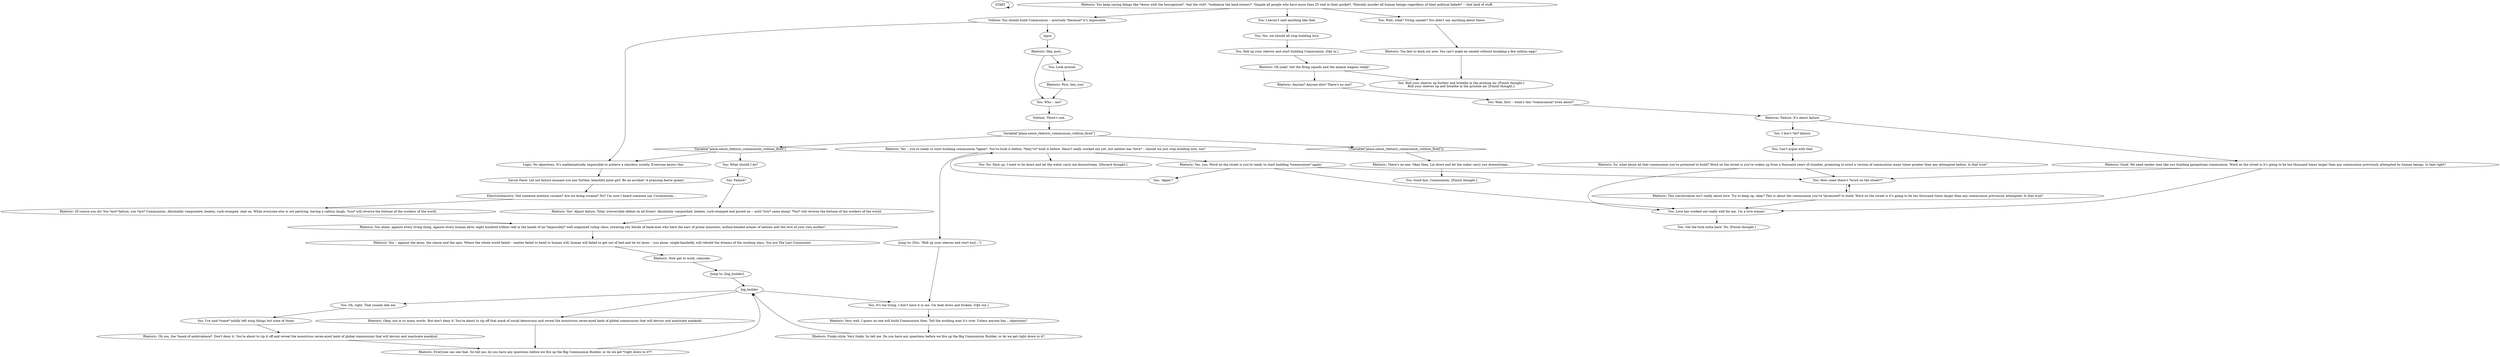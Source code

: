 # THOUGHT / WORLD REPUBLIC
# Rhetoric talks about Communism --The World Republic.
# ==================================================
digraph G {
	  0 [label="START"];
	  1 [label="input"];
	  2 [label="Jump to: [You: \"Roll up your sleeves and start buil...\"]"];
	  3 [label="You: Can't argue with that."];
	  4 [label="Rhetoric: Of course you do! You *are* failure, you *are* Communism. Absolutely vanquished, beaten, curb-stomped, shat on. While everyone else is out partying, having a callous laugh, *you* will reverse the fortune of the workers of the world."];
	  5 [label="Rhetoric: Anyone? Anyone else? There's no one?"];
	  6 [label="You: Wait, what? Firing squads? You didn't say anything about those."];
	  7 [label="You: Oh, right. That sounds like me."];
	  8 [label="You: Wait, first -- what's this *communism* even about?"];
	  9 [label="Volition: There's one."];
	  10 [label="Rhetoric: Yes, you. Word on the street is you're ready to start building *communism* again!"];
	  11 [label="You: Love has worked out really well for me. I'm a love winner."];
	  12 [label="You: Get the fuck outta here! No. [Finish thought.]"];
	  13 [label="Rhetoric: Good. We need tender men like you building gargantuan communism. Word on the street is it's going to be ten thousand times larger than any communism previously attempted by human beings. Is that right?"];
	  14 [label="You: Failure?"];
	  15 [label="Volition: You should build Communism -- precisely *because* it's impossible."];
	  16 [label="You: I've said *some* mildly left wing things but none of those."];
	  17 [label="Rhetoric: Funky-style. Very funky. So tell me. Do you have any questions before we fire up the Big Communism Builder, or do we get right down to it?"];
	  18 [label="Logic: No objections. It's mathematically impossible to achieve a classless society. Everyone knows this."];
	  19 [label="You: No. Shut up. I want to lie down and let the water carry me downstream. [Discard thought.]"];
	  20 [label="You: Yes, we should all stop building love."];
	  21 [label="Rhetoric: Okay, not in so many words. But don't deny it. You're about to rip off that mask of social democracy and reveal the monstrous seven-eyed lamb of global communism that will devour and masticate mankind."];
	  22 [label="You: It's too tiring. I don't have it in me. I'm beat down and broken. (Opt out.)"];
	  23 [label="You: Roll up your sleeves and start building Communism. (Opt in.)"];
	  24 [label="Rhetoric: This conversation isn't really about love. Try to keep up, okay? This is about the communism you've *promised* to build. Word on the street is it's going to be ten thousand times larger than any communism previously attempted. Is that true?"];
	  25 [label="Rhetoric: You keep saying things like *down with the bourgeoisie*, *eat the rich*, *sodomize the land-owners*, *impale all people who have more than 25 reál in their pocket*, *literally murder all human beings regardless of their political beliefs* -- that kind of stuff."];
	  26 [label="Rhetoric: Too late to back out now. You can't make an omelet without breaking a few million eggs!"];
	  27 [label="You: I haven't said anything like that."];
	  28 [label="Rhetoric: So, what about all that communism you've promised to build? Word on the street is you've woken up from a thousand years of slumber, promising to erect a version of communism many times greater than any attempted before. Is that true?"];
	  29 [label="You: I don't *do* failure."];
	  30 [label="Jump to: [big_builder]"];
	  31 [label="Electrochemistry: Did someone mention cocaine? Are we doing cocaine? No? I'm sure I heard someone say Cocainimism..."];
	  32 [label="You: What should I do?"];
	  33 [label="Rhetoric: Hey, psst..."];
	  34 [label="Rhetoric: Yes -- you're ready to start building communism *again*. You've built it before, *they've* built it before. Hasn't really worked out yet, but neither has *love* -- should we just stop building love, too?"];
	  35 [label="Rhetoric: Very well. I guess no one will build Communism then. Tell the working man it's over. Unless anyone has... objections?"];
	  36 [label="Rhetoric: There's no one. Okay then. Lie down and let the water carry you downstream..."];
	  37 [label="You: Roll your sleeves up further and breathe in the pristine air. [Finish thought.]\nRoll your sleeves up and breathe in the pristine air. [Finish thought.]"];
	  38 [label="You: 'Again'?"];
	  39 [label="You: Good bye, Communism. [Finish thought.]"];
	  40 [label="Rhetoric: Yes! Abject failure. Total, irreversible defeat on all fronts! Absolutely vanquished, beaten, curb-stomped and pissed on -- until *you* came along! *You* will reverse the fortune of the workers of the world."];
	  41 [label="Savoir Faire: Let not failure ensnare you any further, beautiful pixie girl! Be an acrobat! A prancing faerie queen!"];
	  42 [label="Rhetoric: Failure. It's about failure."];
	  43 [label="Rhetoric: You alone, against every living thing, against every human alive: eight hundred trillion reál in the hands of an *impossibly* well organized ruling class; towering city blocks of bank-men who have the ears of prime ministers; million-headed armies of nations and the love of your own mother!"];
	  44 [label="You: Who -- me?"];
	  45 [label="You: Look around."];
	  46 [label="Rhetoric: Psst, hey, you!"];
	  47 [label="Rhetoric: You -- against the atom, the charm and the spin. Where the whole world failed -- matter failed to bend to human will; human will failed to get out of bed and tie its laces -- you alone, single-handedly, will rebuild the dreams of the working class. You are The Last Communist."];
	  48 [label="Variable[\"plaza.sense_rhetoric_communism_volition_fired\"]"];
	  49 [label="Variable[\"plaza.sense_rhetoric_communism_volition_fired\"]", shape=diamond];
	  50 [label="!(Variable[\"plaza.sense_rhetoric_communism_volition_fired\"])", shape=diamond];
	  51 [label="Rhetoric: Oh yeah! Get the firing squads and the animal wagons ready!"];
	  52 [label="Rhetoric: Everyone can see that. So tell me, do you have any questions before we fire up the Big Communism Builder, or do we get *right down to it*?"];
	  53 [label="big_builder"];
	  54 [label="You: How come there's *word on the street*?"];
	  55 [label="Rhetoric: Now get to work, comrade."];
	  56 [label="Rhetoric: Oh yes, the *mask of ambivalence*. Don't deny it. You're about to rip it off and reveal the monstrous seven-eyed lamb of global communism that will devour and masticate mankind."];
	  0 -> 0
	  1 -> 33
	  2 -> 22
	  3 -> 28
	  4 -> 43
	  5 -> 8
	  6 -> 26
	  7 -> 16
	  8 -> 42
	  9 -> 48
	  10 -> 54
	  10 -> 11
	  10 -> 38
	  11 -> 12
	  13 -> 11
	  13 -> 54
	  14 -> 40
	  15 -> 1
	  15 -> 18
	  16 -> 56
	  17 -> 53
	  18 -> 41
	  20 -> 23
	  21 -> 52
	  22 -> 35
	  23 -> 51
	  24 -> 11
	  24 -> 54
	  25 -> 27
	  25 -> 6
	  25 -> 15
	  26 -> 37
	  27 -> 20
	  28 -> 11
	  28 -> 54
	  29 -> 3
	  30 -> 53
	  31 -> 4
	  32 -> 14
	  33 -> 44
	  33 -> 45
	  34 -> 10
	  34 -> 2
	  34 -> 19
	  35 -> 17
	  36 -> 39
	  38 -> 34
	  40 -> 43
	  41 -> 31
	  42 -> 29
	  42 -> 13
	  43 -> 47
	  44 -> 9
	  45 -> 46
	  46 -> 44
	  47 -> 55
	  48 -> 49
	  48 -> 50
	  49 -> 32
	  49 -> 18
	  50 -> 36
	  51 -> 37
	  51 -> 5
	  52 -> 53
	  53 -> 21
	  53 -> 22
	  53 -> 7
	  54 -> 24
	  55 -> 30
	  56 -> 52
}

